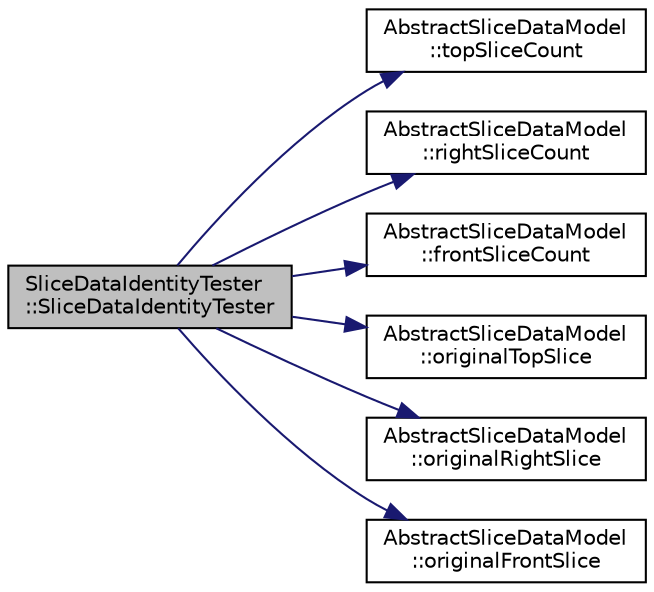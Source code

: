 digraph "SliceDataIdentityTester::SliceDataIdentityTester"
{
  edge [fontname="Helvetica",fontsize="10",labelfontname="Helvetica",labelfontsize="10"];
  node [fontname="Helvetica",fontsize="10",shape=record];
  rankdir="LR";
  Node16 [label="SliceDataIdentityTester\l::SliceDataIdentityTester",height=0.2,width=0.4,color="black", fillcolor="grey75", style="filled", fontcolor="black"];
  Node16 -> Node17 [color="midnightblue",fontsize="10",style="solid",fontname="Helvetica"];
  Node17 [label="AbstractSliceDataModel\l::topSliceCount",height=0.2,width=0.4,color="black", fillcolor="white", style="filled",URL="$class_abstract_slice_data_model.html#a6ee771893956663b608ffdfa63a71124"];
  Node16 -> Node18 [color="midnightblue",fontsize="10",style="solid",fontname="Helvetica"];
  Node18 [label="AbstractSliceDataModel\l::rightSliceCount",height=0.2,width=0.4,color="black", fillcolor="white", style="filled",URL="$class_abstract_slice_data_model.html#a19f5168d24a72bd01fa3f38991112770"];
  Node16 -> Node19 [color="midnightblue",fontsize="10",style="solid",fontname="Helvetica"];
  Node19 [label="AbstractSliceDataModel\l::frontSliceCount",height=0.2,width=0.4,color="black", fillcolor="white", style="filled",URL="$class_abstract_slice_data_model.html#a7d9de8d5b699740f3a0367afb8502503"];
  Node16 -> Node20 [color="midnightblue",fontsize="10",style="solid",fontname="Helvetica"];
  Node20 [label="AbstractSliceDataModel\l::originalTopSlice",height=0.2,width=0.4,color="black", fillcolor="white", style="filled",URL="$class_abstract_slice_data_model.html#a9382ae1b265f17b237eecd803b6fbc46"];
  Node16 -> Node21 [color="midnightblue",fontsize="10",style="solid",fontname="Helvetica"];
  Node21 [label="AbstractSliceDataModel\l::originalRightSlice",height=0.2,width=0.4,color="black", fillcolor="white", style="filled",URL="$class_abstract_slice_data_model.html#a202041a129858ec7164c98767609a25f"];
  Node16 -> Node22 [color="midnightblue",fontsize="10",style="solid",fontname="Helvetica"];
  Node22 [label="AbstractSliceDataModel\l::originalFrontSlice",height=0.2,width=0.4,color="black", fillcolor="white", style="filled",URL="$class_abstract_slice_data_model.html#a831d31809663159fedace360001c89c3"];
}
